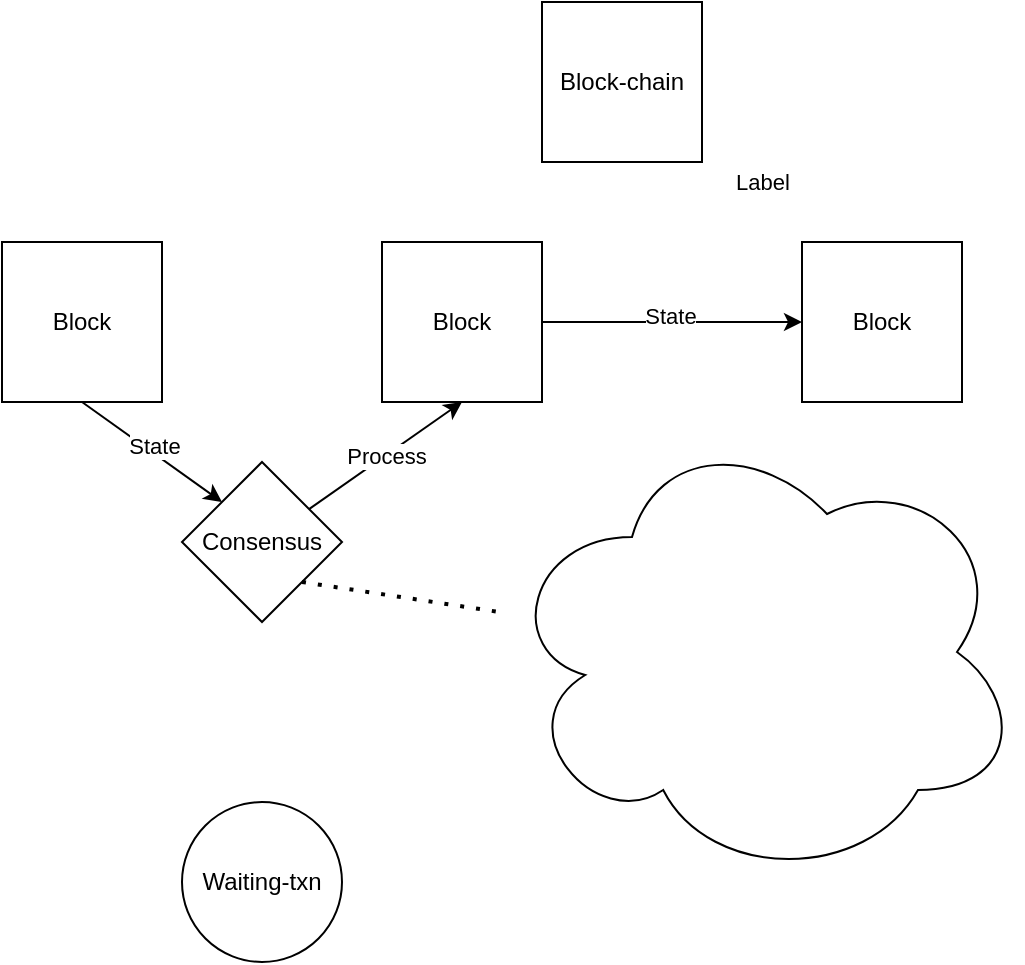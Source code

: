 <mxfile version="24.7.6">
  <diagram id="prtHgNgQTEPvFCAcTncT" name="Page-1">
    <mxGraphModel dx="1364" dy="759" grid="1" gridSize="10" guides="1" tooltips="1" connect="1" arrows="1" fold="1" page="1" pageScale="1" pageWidth="827" pageHeight="1169" math="0" shadow="0">
      <root>
        <mxCell id="0" />
        <mxCell id="1" parent="0" />
        <mxCell id="ZT-aWz_Tc5fy5EEWcYav-1" value="Block-chain" style="whiteSpace=wrap;html=1;aspect=fixed;" vertex="1" parent="1">
          <mxGeometry x="350" y="120" width="80" height="80" as="geometry" />
        </mxCell>
        <mxCell id="ZT-aWz_Tc5fy5EEWcYav-2" value="Block" style="whiteSpace=wrap;html=1;aspect=fixed;" vertex="1" parent="1">
          <mxGeometry x="270" y="240" width="80" height="80" as="geometry" />
        </mxCell>
        <mxCell id="ZT-aWz_Tc5fy5EEWcYav-4" value="Block" style="whiteSpace=wrap;html=1;aspect=fixed;" vertex="1" parent="1">
          <mxGeometry x="480" y="240" width="80" height="80" as="geometry" />
        </mxCell>
        <mxCell id="ZT-aWz_Tc5fy5EEWcYav-5" value="Block" style="whiteSpace=wrap;html=1;aspect=fixed;" vertex="1" parent="1">
          <mxGeometry x="80" y="240" width="80" height="80" as="geometry" />
        </mxCell>
        <mxCell id="ZT-aWz_Tc5fy5EEWcYav-6" value="" style="endArrow=classic;html=1;rounded=0;exitX=0.5;exitY=1;exitDx=0;exitDy=0;entryX=0;entryY=0;entryDx=0;entryDy=0;" edge="1" parent="1" source="ZT-aWz_Tc5fy5EEWcYav-5" target="ZT-aWz_Tc5fy5EEWcYav-18">
          <mxGeometry relative="1" as="geometry">
            <mxPoint x="330" y="390" as="sourcePoint" />
            <mxPoint x="490" y="390" as="targetPoint" />
          </mxGeometry>
        </mxCell>
        <mxCell id="ZT-aWz_Tc5fy5EEWcYav-9" value="Text" style="edgeLabel;html=1;align=center;verticalAlign=middle;resizable=0;points=[];" vertex="1" connectable="0" parent="ZT-aWz_Tc5fy5EEWcYav-6">
          <mxGeometry x="-0.05" y="3" relative="1" as="geometry">
            <mxPoint as="offset" />
          </mxGeometry>
        </mxCell>
        <mxCell id="ZT-aWz_Tc5fy5EEWcYav-10" value="Text" style="edgeLabel;html=1;align=center;verticalAlign=middle;resizable=0;points=[];" vertex="1" connectable="0" parent="ZT-aWz_Tc5fy5EEWcYav-6">
          <mxGeometry y="5" relative="1" as="geometry">
            <mxPoint as="offset" />
          </mxGeometry>
        </mxCell>
        <mxCell id="ZT-aWz_Tc5fy5EEWcYav-11" value="State" style="edgeLabel;html=1;align=center;verticalAlign=middle;resizable=0;points=[];" vertex="1" connectable="0" parent="ZT-aWz_Tc5fy5EEWcYav-6">
          <mxGeometry x="-0.022" y="3" relative="1" as="geometry">
            <mxPoint as="offset" />
          </mxGeometry>
        </mxCell>
        <mxCell id="ZT-aWz_Tc5fy5EEWcYav-17" value="Waiting-txn" style="ellipse;whiteSpace=wrap;html=1;aspect=fixed;" vertex="1" parent="1">
          <mxGeometry x="170" y="520" width="80" height="80" as="geometry" />
        </mxCell>
        <mxCell id="ZT-aWz_Tc5fy5EEWcYav-18" value="Consensus" style="rhombus;whiteSpace=wrap;html=1;" vertex="1" parent="1">
          <mxGeometry x="170" y="350" width="80" height="80" as="geometry" />
        </mxCell>
        <mxCell id="ZT-aWz_Tc5fy5EEWcYav-19" value="" style="endArrow=classic;html=1;rounded=0;entryX=0.5;entryY=1;entryDx=0;entryDy=0;" edge="1" parent="1" source="ZT-aWz_Tc5fy5EEWcYav-18" target="ZT-aWz_Tc5fy5EEWcYav-2">
          <mxGeometry relative="1" as="geometry">
            <mxPoint x="360" y="390" as="sourcePoint" />
            <mxPoint x="280" y="330" as="targetPoint" />
          </mxGeometry>
        </mxCell>
        <mxCell id="ZT-aWz_Tc5fy5EEWcYav-20" value="Process" style="edgeLabel;resizable=0;html=1;;align=center;verticalAlign=middle;" connectable="0" vertex="1" parent="ZT-aWz_Tc5fy5EEWcYav-19">
          <mxGeometry relative="1" as="geometry" />
        </mxCell>
        <mxCell id="ZT-aWz_Tc5fy5EEWcYav-25" value="" style="endArrow=classic;html=1;rounded=0;exitX=1;exitY=0.5;exitDx=0;exitDy=0;entryX=0;entryY=0.5;entryDx=0;entryDy=0;" edge="1" parent="1" source="ZT-aWz_Tc5fy5EEWcYav-2" target="ZT-aWz_Tc5fy5EEWcYav-4">
          <mxGeometry relative="1" as="geometry">
            <mxPoint x="376" y="300" as="sourcePoint" />
            <mxPoint x="414" y="383" as="targetPoint" />
          </mxGeometry>
        </mxCell>
        <mxCell id="ZT-aWz_Tc5fy5EEWcYav-26" value="Label" style="edgeLabel;resizable=0;html=1;;align=center;verticalAlign=middle;" connectable="0" vertex="1" parent="ZT-aWz_Tc5fy5EEWcYav-25">
          <mxGeometry relative="1" as="geometry">
            <mxPoint x="45" y="-70" as="offset" />
          </mxGeometry>
        </mxCell>
        <mxCell id="ZT-aWz_Tc5fy5EEWcYav-27" value="Text" style="edgeLabel;html=1;align=center;verticalAlign=middle;resizable=0;points=[];" vertex="1" connectable="0" parent="ZT-aWz_Tc5fy5EEWcYav-25">
          <mxGeometry x="-0.05" y="3" relative="1" as="geometry">
            <mxPoint as="offset" />
          </mxGeometry>
        </mxCell>
        <mxCell id="ZT-aWz_Tc5fy5EEWcYav-28" value="Text" style="edgeLabel;html=1;align=center;verticalAlign=middle;resizable=0;points=[];" vertex="1" connectable="0" parent="ZT-aWz_Tc5fy5EEWcYav-25">
          <mxGeometry y="5" relative="1" as="geometry">
            <mxPoint as="offset" />
          </mxGeometry>
        </mxCell>
        <mxCell id="ZT-aWz_Tc5fy5EEWcYav-29" value="State" style="edgeLabel;html=1;align=center;verticalAlign=middle;resizable=0;points=[];" vertex="1" connectable="0" parent="ZT-aWz_Tc5fy5EEWcYav-25">
          <mxGeometry x="-0.022" y="3" relative="1" as="geometry">
            <mxPoint as="offset" />
          </mxGeometry>
        </mxCell>
        <mxCell id="ZT-aWz_Tc5fy5EEWcYav-30" value="" style="ellipse;shape=cloud;whiteSpace=wrap;html=1;" vertex="1" parent="1">
          <mxGeometry x="330" y="330" width="260" height="230" as="geometry" />
        </mxCell>
        <mxCell id="ZT-aWz_Tc5fy5EEWcYav-31" value="" style="endArrow=none;dashed=1;html=1;dashPattern=1 3;strokeWidth=2;rounded=0;exitX=1;exitY=1;exitDx=0;exitDy=0;" edge="1" parent="1" source="ZT-aWz_Tc5fy5EEWcYav-18" target="ZT-aWz_Tc5fy5EEWcYav-30">
          <mxGeometry width="50" height="50" relative="1" as="geometry">
            <mxPoint x="390" y="420" as="sourcePoint" />
            <mxPoint x="440" y="370" as="targetPoint" />
          </mxGeometry>
        </mxCell>
      </root>
    </mxGraphModel>
  </diagram>
</mxfile>
